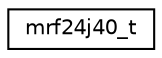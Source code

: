 digraph "Graphical Class Hierarchy"
{
 // LATEX_PDF_SIZE
  edge [fontname="Helvetica",fontsize="10",labelfontname="Helvetica",labelfontsize="10"];
  node [fontname="Helvetica",fontsize="10",shape=record];
  rankdir="LR";
  Node0 [label="mrf24j40_t",height=0.2,width=0.4,color="black", fillcolor="white", style="filled",URL="$structmrf24j40__t.html",tooltip="Device descriptor for MRF24J40 radio devices."];
}
